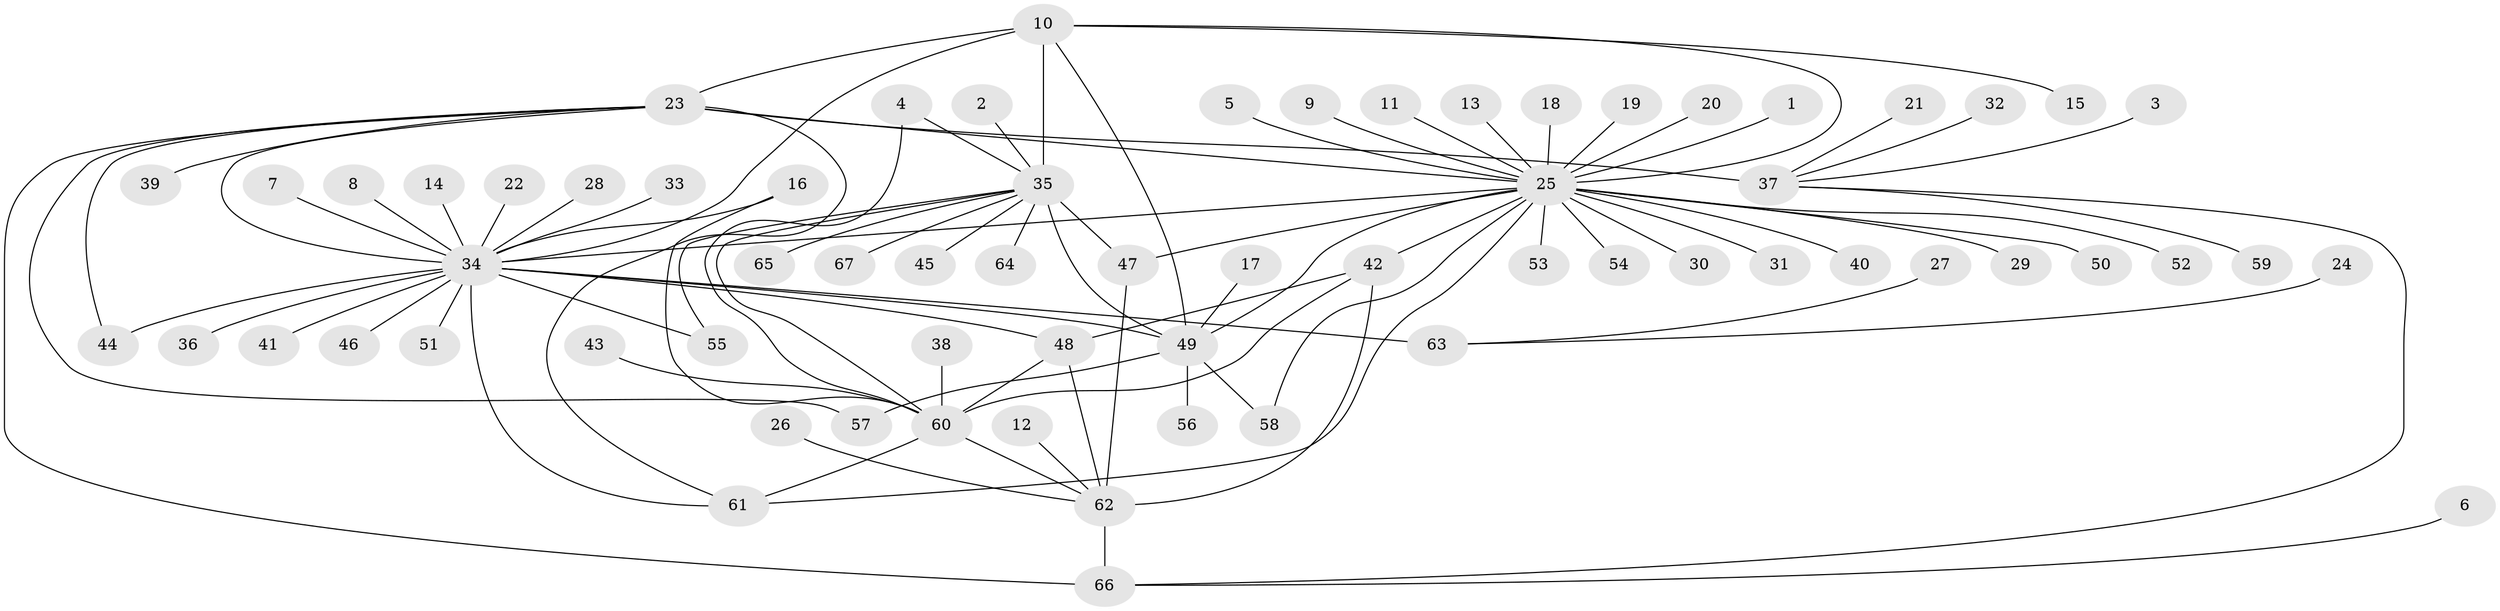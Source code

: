// original degree distribution, {8: 0.022556390977443608, 9: 0.03007518796992481, 11: 0.015037593984962405, 14: 0.007518796992481203, 5: 0.03759398496240601, 12: 0.015037593984962405, 7: 0.03007518796992481, 10: 0.045112781954887216, 13: 0.007518796992481203, 6: 0.007518796992481203, 19: 0.007518796992481203, 1: 0.5789473684210527, 3: 0.03007518796992481, 2: 0.15789473684210525, 4: 0.007518796992481203}
// Generated by graph-tools (version 1.1) at 2025/50/03/09/25 03:50:36]
// undirected, 67 vertices, 90 edges
graph export_dot {
graph [start="1"]
  node [color=gray90,style=filled];
  1;
  2;
  3;
  4;
  5;
  6;
  7;
  8;
  9;
  10;
  11;
  12;
  13;
  14;
  15;
  16;
  17;
  18;
  19;
  20;
  21;
  22;
  23;
  24;
  25;
  26;
  27;
  28;
  29;
  30;
  31;
  32;
  33;
  34;
  35;
  36;
  37;
  38;
  39;
  40;
  41;
  42;
  43;
  44;
  45;
  46;
  47;
  48;
  49;
  50;
  51;
  52;
  53;
  54;
  55;
  56;
  57;
  58;
  59;
  60;
  61;
  62;
  63;
  64;
  65;
  66;
  67;
  1 -- 25 [weight=1.0];
  2 -- 35 [weight=1.0];
  3 -- 37 [weight=1.0];
  4 -- 35 [weight=1.0];
  4 -- 60 [weight=1.0];
  5 -- 25 [weight=1.0];
  6 -- 66 [weight=1.0];
  7 -- 34 [weight=1.0];
  8 -- 34 [weight=1.0];
  9 -- 25 [weight=1.0];
  10 -- 15 [weight=1.0];
  10 -- 23 [weight=1.0];
  10 -- 25 [weight=1.0];
  10 -- 34 [weight=1.0];
  10 -- 35 [weight=6.0];
  10 -- 49 [weight=2.0];
  11 -- 25 [weight=1.0];
  12 -- 62 [weight=1.0];
  13 -- 25 [weight=1.0];
  14 -- 34 [weight=1.0];
  16 -- 34 [weight=1.0];
  16 -- 60 [weight=1.0];
  17 -- 49 [weight=1.0];
  18 -- 25 [weight=1.0];
  19 -- 25 [weight=1.0];
  20 -- 25 [weight=1.0];
  21 -- 37 [weight=1.0];
  22 -- 34 [weight=1.0];
  23 -- 25 [weight=1.0];
  23 -- 34 [weight=2.0];
  23 -- 37 [weight=6.0];
  23 -- 39 [weight=1.0];
  23 -- 44 [weight=1.0];
  23 -- 57 [weight=1.0];
  23 -- 61 [weight=1.0];
  23 -- 66 [weight=3.0];
  24 -- 63 [weight=1.0];
  25 -- 29 [weight=1.0];
  25 -- 30 [weight=1.0];
  25 -- 31 [weight=1.0];
  25 -- 34 [weight=1.0];
  25 -- 40 [weight=1.0];
  25 -- 42 [weight=1.0];
  25 -- 47 [weight=1.0];
  25 -- 49 [weight=1.0];
  25 -- 50 [weight=1.0];
  25 -- 52 [weight=1.0];
  25 -- 53 [weight=1.0];
  25 -- 54 [weight=1.0];
  25 -- 58 [weight=1.0];
  25 -- 61 [weight=1.0];
  26 -- 62 [weight=1.0];
  27 -- 63 [weight=1.0];
  28 -- 34 [weight=1.0];
  32 -- 37 [weight=1.0];
  33 -- 34 [weight=1.0];
  34 -- 36 [weight=1.0];
  34 -- 41 [weight=1.0];
  34 -- 44 [weight=1.0];
  34 -- 46 [weight=1.0];
  34 -- 48 [weight=1.0];
  34 -- 49 [weight=2.0];
  34 -- 51 [weight=1.0];
  34 -- 55 [weight=1.0];
  34 -- 61 [weight=1.0];
  34 -- 63 [weight=5.0];
  35 -- 45 [weight=1.0];
  35 -- 47 [weight=1.0];
  35 -- 49 [weight=3.0];
  35 -- 55 [weight=1.0];
  35 -- 60 [weight=1.0];
  35 -- 64 [weight=1.0];
  35 -- 65 [weight=1.0];
  35 -- 67 [weight=1.0];
  37 -- 59 [weight=1.0];
  37 -- 66 [weight=2.0];
  38 -- 60 [weight=1.0];
  42 -- 48 [weight=3.0];
  42 -- 60 [weight=3.0];
  42 -- 62 [weight=3.0];
  43 -- 60 [weight=1.0];
  47 -- 62 [weight=1.0];
  48 -- 60 [weight=1.0];
  48 -- 62 [weight=1.0];
  49 -- 56 [weight=1.0];
  49 -- 57 [weight=1.0];
  49 -- 58 [weight=1.0];
  60 -- 61 [weight=1.0];
  60 -- 62 [weight=1.0];
  62 -- 66 [weight=1.0];
}
